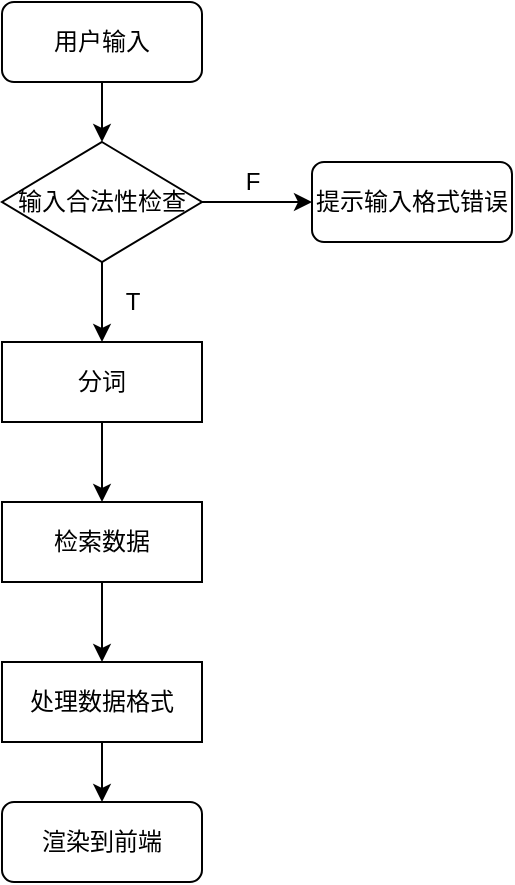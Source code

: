 <mxfile version="17.4.0" type="github">
  <diagram id="RKubJUh8WFsl4mIGJsm3" name="Page-1">
    <mxGraphModel dx="1165" dy="644" grid="1" gridSize="10" guides="1" tooltips="1" connect="1" arrows="1" fold="1" page="1" pageScale="1" pageWidth="827" pageHeight="1169" math="0" shadow="0">
      <root>
        <mxCell id="0" />
        <mxCell id="1" parent="0" />
        <mxCell id="-BeJgGORgZOXE1p5RENJ-4" value="" style="edgeStyle=orthogonalEdgeStyle;rounded=0;orthogonalLoop=1;jettySize=auto;html=1;" edge="1" parent="1" source="-BeJgGORgZOXE1p5RENJ-2" target="-BeJgGORgZOXE1p5RENJ-3">
          <mxGeometry relative="1" as="geometry" />
        </mxCell>
        <mxCell id="-BeJgGORgZOXE1p5RENJ-2" value="用户输入" style="rounded=1;whiteSpace=wrap;html=1;" vertex="1" parent="1">
          <mxGeometry x="335" y="80" width="100" height="40" as="geometry" />
        </mxCell>
        <mxCell id="-BeJgGORgZOXE1p5RENJ-10" value="" style="edgeStyle=orthogonalEdgeStyle;rounded=0;orthogonalLoop=1;jettySize=auto;html=1;" edge="1" parent="1" source="-BeJgGORgZOXE1p5RENJ-3" target="-BeJgGORgZOXE1p5RENJ-9">
          <mxGeometry relative="1" as="geometry" />
        </mxCell>
        <mxCell id="-BeJgGORgZOXE1p5RENJ-18" value="" style="edgeStyle=orthogonalEdgeStyle;rounded=0;orthogonalLoop=1;jettySize=auto;html=1;" edge="1" parent="1" source="-BeJgGORgZOXE1p5RENJ-3" target="-BeJgGORgZOXE1p5RENJ-8">
          <mxGeometry relative="1" as="geometry" />
        </mxCell>
        <mxCell id="-BeJgGORgZOXE1p5RENJ-3" value="输入合法性检查" style="rhombus;whiteSpace=wrap;html=1;" vertex="1" parent="1">
          <mxGeometry x="335" y="150" width="100" height="60" as="geometry" />
        </mxCell>
        <mxCell id="-BeJgGORgZOXE1p5RENJ-6" value="F" style="text;html=1;align=center;verticalAlign=middle;resizable=0;points=[];autosize=1;strokeColor=none;fillColor=none;" vertex="1" parent="1">
          <mxGeometry x="450" y="160" width="20" height="20" as="geometry" />
        </mxCell>
        <mxCell id="-BeJgGORgZOXE1p5RENJ-8" value="提示输入格式错误" style="rounded=1;whiteSpace=wrap;html=1;" vertex="1" parent="1">
          <mxGeometry x="490" y="160" width="100" height="40" as="geometry" />
        </mxCell>
        <mxCell id="-BeJgGORgZOXE1p5RENJ-13" value="" style="edgeStyle=orthogonalEdgeStyle;rounded=0;orthogonalLoop=1;jettySize=auto;html=1;" edge="1" parent="1" source="-BeJgGORgZOXE1p5RENJ-9" target="-BeJgGORgZOXE1p5RENJ-12">
          <mxGeometry relative="1" as="geometry" />
        </mxCell>
        <mxCell id="-BeJgGORgZOXE1p5RENJ-9" value="分词" style="whiteSpace=wrap;html=1;" vertex="1" parent="1">
          <mxGeometry x="335" y="250" width="100" height="40" as="geometry" />
        </mxCell>
        <mxCell id="-BeJgGORgZOXE1p5RENJ-11" value="T" style="text;html=1;align=center;verticalAlign=middle;resizable=0;points=[];autosize=1;strokeColor=none;fillColor=none;" vertex="1" parent="1">
          <mxGeometry x="390" y="220" width="20" height="20" as="geometry" />
        </mxCell>
        <mxCell id="-BeJgGORgZOXE1p5RENJ-15" value="" style="edgeStyle=orthogonalEdgeStyle;rounded=0;orthogonalLoop=1;jettySize=auto;html=1;" edge="1" parent="1" source="-BeJgGORgZOXE1p5RENJ-12" target="-BeJgGORgZOXE1p5RENJ-14">
          <mxGeometry relative="1" as="geometry" />
        </mxCell>
        <mxCell id="-BeJgGORgZOXE1p5RENJ-12" value="检索数据" style="whiteSpace=wrap;html=1;" vertex="1" parent="1">
          <mxGeometry x="335" y="330" width="100" height="40" as="geometry" />
        </mxCell>
        <mxCell id="-BeJgGORgZOXE1p5RENJ-17" value="" style="edgeStyle=orthogonalEdgeStyle;rounded=0;orthogonalLoop=1;jettySize=auto;html=1;" edge="1" parent="1" source="-BeJgGORgZOXE1p5RENJ-14" target="-BeJgGORgZOXE1p5RENJ-16">
          <mxGeometry relative="1" as="geometry" />
        </mxCell>
        <mxCell id="-BeJgGORgZOXE1p5RENJ-14" value="处理数据格式" style="whiteSpace=wrap;html=1;" vertex="1" parent="1">
          <mxGeometry x="335" y="410" width="100" height="40" as="geometry" />
        </mxCell>
        <mxCell id="-BeJgGORgZOXE1p5RENJ-16" value="渲染到前端" style="rounded=1;whiteSpace=wrap;html=1;" vertex="1" parent="1">
          <mxGeometry x="335" y="480" width="100" height="40" as="geometry" />
        </mxCell>
      </root>
    </mxGraphModel>
  </diagram>
</mxfile>

